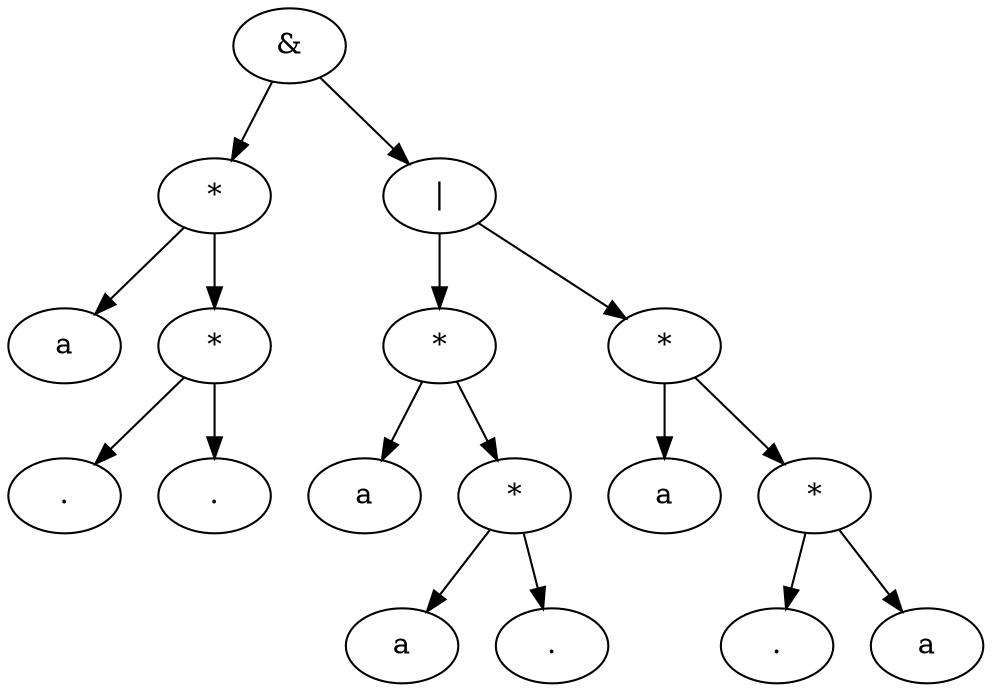 digraph G {
	node_1 [label="&"]
		node_1 -> node_2
		node_1 -> node_3
	node_3 [label="|"]
		node_3 -> node_4
		node_3 -> node_5
	node_5 [label="*"]
		node_5 -> node_6
		node_5 -> node_7
	node_7 [label="*"]
		node_7 -> node_8
		node_7 -> node_9
	node_9[label="a"]
	node_8[label="."]
	node_6[label="a"]
	node_4 [label="*"]
		node_4 -> node_10
		node_4 -> node_11
	node_11 [label="*"]
		node_11 -> node_12
		node_11 -> node_13
	node_13[label="."]
	node_12[label="a"]
	node_10[label="a"]
	node_2 [label="*"]
		node_2 -> node_14
		node_2 -> node_15
	node_15 [label="*"]
		node_15 -> node_16
		node_15 -> node_17
	node_17[label="."]
	node_16[label="."]
	node_14[label="a"]
}
